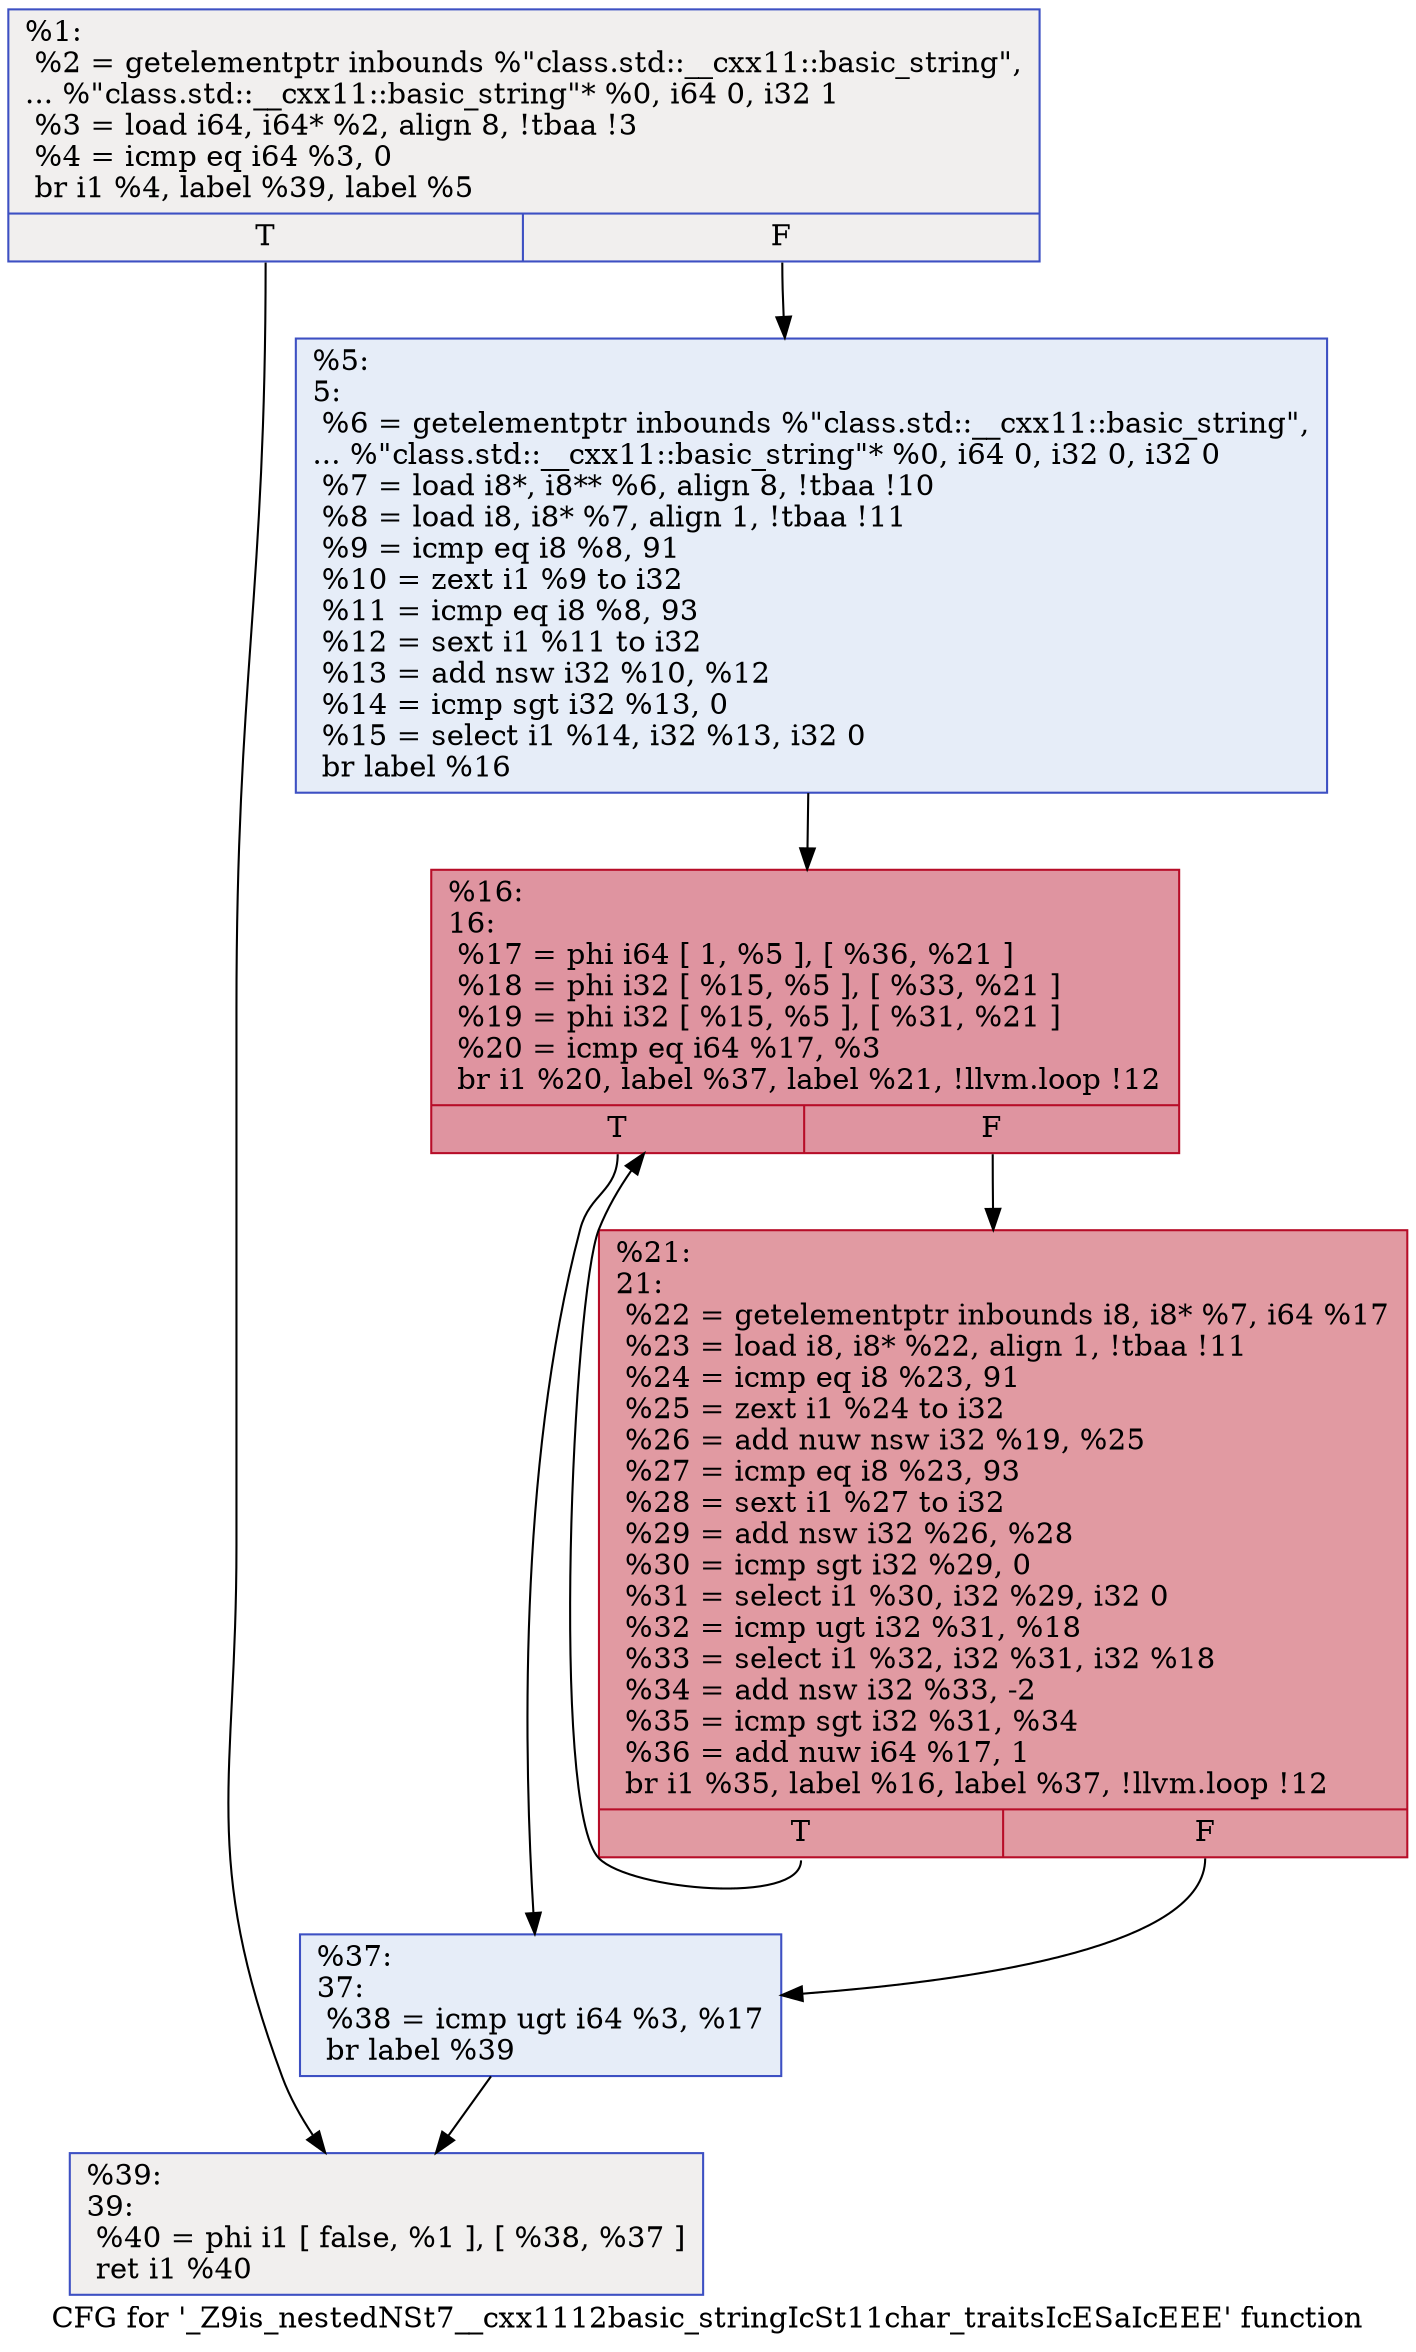 digraph "CFG for '_Z9is_nestedNSt7__cxx1112basic_stringIcSt11char_traitsIcESaIcEEE' function" {
	label="CFG for '_Z9is_nestedNSt7__cxx1112basic_stringIcSt11char_traitsIcESaIcEEE' function";

	Node0x564a76165e90 [shape=record,color="#3d50c3ff", style=filled, fillcolor="#e0dbd870",label="{%1:\l  %2 = getelementptr inbounds %\"class.std::__cxx11::basic_string\",\l... %\"class.std::__cxx11::basic_string\"* %0, i64 0, i32 1\l  %3 = load i64, i64* %2, align 8, !tbaa !3\l  %4 = icmp eq i64 %3, 0\l  br i1 %4, label %39, label %5\l|{<s0>T|<s1>F}}"];
	Node0x564a76165e90:s0 -> Node0x564a76167920;
	Node0x564a76165e90:s1 -> Node0x564a761679b0;
	Node0x564a761679b0 [shape=record,color="#3d50c3ff", style=filled, fillcolor="#c7d7f070",label="{%5:\l5:                                                \l  %6 = getelementptr inbounds %\"class.std::__cxx11::basic_string\",\l... %\"class.std::__cxx11::basic_string\"* %0, i64 0, i32 0, i32 0\l  %7 = load i8*, i8** %6, align 8, !tbaa !10\l  %8 = load i8, i8* %7, align 1, !tbaa !11\l  %9 = icmp eq i8 %8, 91\l  %10 = zext i1 %9 to i32\l  %11 = icmp eq i8 %8, 93\l  %12 = sext i1 %11 to i32\l  %13 = add nsw i32 %10, %12\l  %14 = icmp sgt i32 %13, 0\l  %15 = select i1 %14, i32 %13, i32 0\l  br label %16\l}"];
	Node0x564a761679b0 -> Node0x564a761678d0;
	Node0x564a761678d0 [shape=record,color="#b70d28ff", style=filled, fillcolor="#b70d2870",label="{%16:\l16:                                               \l  %17 = phi i64 [ 1, %5 ], [ %36, %21 ]\l  %18 = phi i32 [ %15, %5 ], [ %33, %21 ]\l  %19 = phi i32 [ %15, %5 ], [ %31, %21 ]\l  %20 = icmp eq i64 %17, %3\l  br i1 %20, label %37, label %21, !llvm.loop !12\l|{<s0>T|<s1>F}}"];
	Node0x564a761678d0:s0 -> Node0x564a76168700;
	Node0x564a761678d0:s1 -> Node0x564a76168380;
	Node0x564a76168380 [shape=record,color="#b70d28ff", style=filled, fillcolor="#bb1b2c70",label="{%21:\l21:                                               \l  %22 = getelementptr inbounds i8, i8* %7, i64 %17\l  %23 = load i8, i8* %22, align 1, !tbaa !11\l  %24 = icmp eq i8 %23, 91\l  %25 = zext i1 %24 to i32\l  %26 = add nuw nsw i32 %19, %25\l  %27 = icmp eq i8 %23, 93\l  %28 = sext i1 %27 to i32\l  %29 = add nsw i32 %26, %28\l  %30 = icmp sgt i32 %29, 0\l  %31 = select i1 %30, i32 %29, i32 0\l  %32 = icmp ugt i32 %31, %18\l  %33 = select i1 %32, i32 %31, i32 %18\l  %34 = add nsw i32 %33, -2\l  %35 = icmp sgt i32 %31, %34\l  %36 = add nuw i64 %17, 1\l  br i1 %35, label %16, label %37, !llvm.loop !12\l|{<s0>T|<s1>F}}"];
	Node0x564a76168380:s0 -> Node0x564a761678d0;
	Node0x564a76168380:s1 -> Node0x564a76168700;
	Node0x564a76168700 [shape=record,color="#3d50c3ff", style=filled, fillcolor="#c7d7f070",label="{%37:\l37:                                               \l  %38 = icmp ugt i64 %3, %17\l  br label %39\l}"];
	Node0x564a76168700 -> Node0x564a76167920;
	Node0x564a76167920 [shape=record,color="#3d50c3ff", style=filled, fillcolor="#e0dbd870",label="{%39:\l39:                                               \l  %40 = phi i1 [ false, %1 ], [ %38, %37 ]\l  ret i1 %40\l}"];
}
